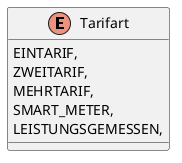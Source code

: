@startuml
enum Tarifart {
    EINTARIF,
    ZWEITARIF,
    MEHRTARIF,
    SMART_METER,
    LEISTUNGSGEMESSEN,
}
@enduml
